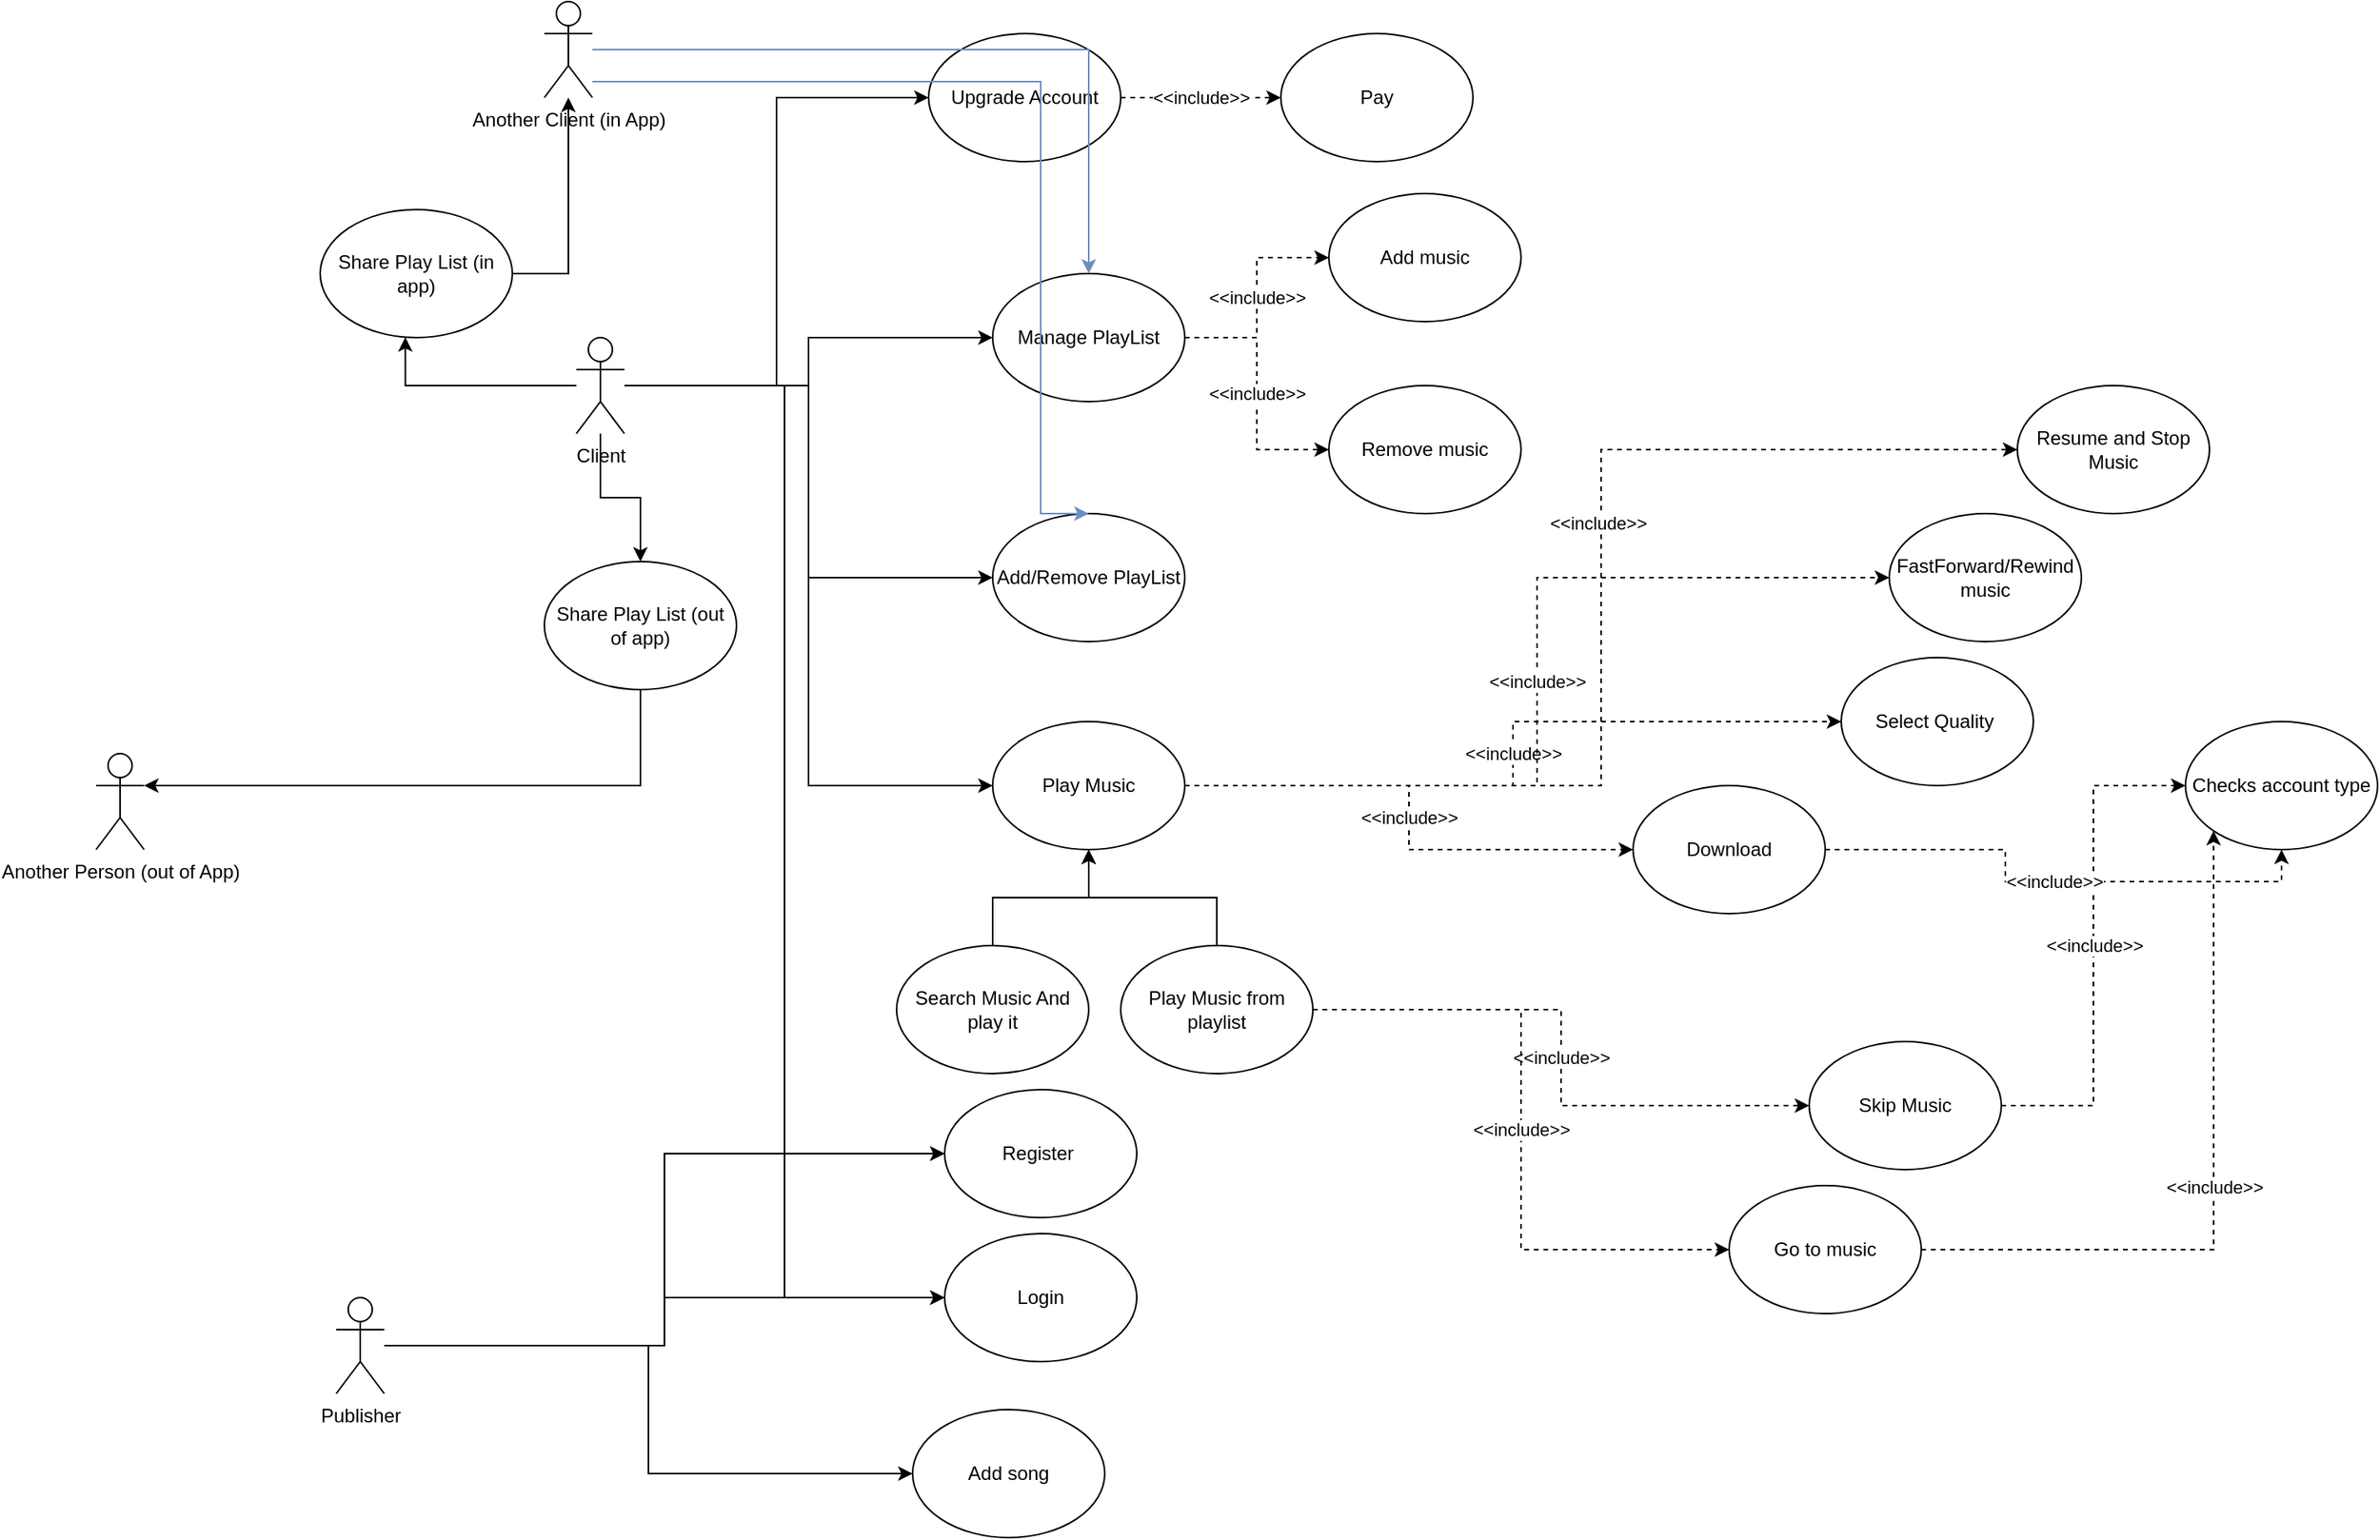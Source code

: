 <mxfile version="14.5.4" type="github">
  <diagram id="JMSu3cJSi2hTwxDdmqPx" name="Page-1">
    <mxGraphModel dx="2926" dy="2196" grid="1" gridSize="10" guides="1" tooltips="1" connect="1" arrows="1" fold="1" page="1" pageScale="1" pageWidth="850" pageHeight="1100" math="0" shadow="0">
      <root>
        <mxCell id="0" />
        <mxCell id="1" parent="0" />
        <mxCell id="86rAmTIcKEt4U7-xHO8E-5" style="edgeStyle=orthogonalEdgeStyle;rounded=0;orthogonalLoop=1;jettySize=auto;html=1;entryX=0;entryY=0.5;entryDx=0;entryDy=0;" edge="1" parent="1" source="86rAmTIcKEt4U7-xHO8E-1" target="86rAmTIcKEt4U7-xHO8E-4">
          <mxGeometry relative="1" as="geometry" />
        </mxCell>
        <mxCell id="86rAmTIcKEt4U7-xHO8E-9" style="edgeStyle=orthogonalEdgeStyle;rounded=0;orthogonalLoop=1;jettySize=auto;html=1;entryX=0;entryY=0.5;entryDx=0;entryDy=0;" edge="1" parent="1" source="86rAmTIcKEt4U7-xHO8E-1" target="86rAmTIcKEt4U7-xHO8E-8">
          <mxGeometry relative="1" as="geometry" />
        </mxCell>
        <mxCell id="86rAmTIcKEt4U7-xHO8E-17" style="edgeStyle=orthogonalEdgeStyle;rounded=0;orthogonalLoop=1;jettySize=auto;html=1;entryX=0;entryY=0.5;entryDx=0;entryDy=0;" edge="1" parent="1" source="86rAmTIcKEt4U7-xHO8E-1" target="86rAmTIcKEt4U7-xHO8E-16">
          <mxGeometry relative="1" as="geometry" />
        </mxCell>
        <mxCell id="86rAmTIcKEt4U7-xHO8E-31" style="edgeStyle=orthogonalEdgeStyle;rounded=0;orthogonalLoop=1;jettySize=auto;html=1;entryX=0;entryY=0.5;entryDx=0;entryDy=0;" edge="1" parent="1" source="86rAmTIcKEt4U7-xHO8E-1" target="86rAmTIcKEt4U7-xHO8E-30">
          <mxGeometry relative="1" as="geometry" />
        </mxCell>
        <mxCell id="86rAmTIcKEt4U7-xHO8E-33" style="edgeStyle=orthogonalEdgeStyle;rounded=0;orthogonalLoop=1;jettySize=auto;html=1;entryX=0;entryY=0.5;entryDx=0;entryDy=0;" edge="1" parent="1" source="86rAmTIcKEt4U7-xHO8E-1" target="86rAmTIcKEt4U7-xHO8E-32">
          <mxGeometry relative="1" as="geometry" />
        </mxCell>
        <mxCell id="86rAmTIcKEt4U7-xHO8E-53" style="edgeStyle=orthogonalEdgeStyle;rounded=0;orthogonalLoop=1;jettySize=auto;html=1;" edge="1" parent="1" source="86rAmTIcKEt4U7-xHO8E-1" target="86rAmTIcKEt4U7-xHO8E-52">
          <mxGeometry relative="1" as="geometry" />
        </mxCell>
        <mxCell id="86rAmTIcKEt4U7-xHO8E-63" style="edgeStyle=orthogonalEdgeStyle;rounded=0;orthogonalLoop=1;jettySize=auto;html=1;entryX=0.443;entryY=0.997;entryDx=0;entryDy=0;entryPerimeter=0;" edge="1" parent="1" source="86rAmTIcKEt4U7-xHO8E-1" target="86rAmTIcKEt4U7-xHO8E-51">
          <mxGeometry relative="1" as="geometry" />
        </mxCell>
        <mxCell id="86rAmTIcKEt4U7-xHO8E-72" style="edgeStyle=orthogonalEdgeStyle;rounded=0;orthogonalLoop=1;jettySize=auto;html=1;entryX=0;entryY=0.5;entryDx=0;entryDy=0;" edge="1" parent="1" source="86rAmTIcKEt4U7-xHO8E-1" target="86rAmTIcKEt4U7-xHO8E-71">
          <mxGeometry relative="1" as="geometry" />
        </mxCell>
        <mxCell id="86rAmTIcKEt4U7-xHO8E-1" value="Client" style="shape=umlActor;verticalLabelPosition=bottom;verticalAlign=top;html=1;outlineConnect=0;" vertex="1" parent="1">
          <mxGeometry x="150" y="120" width="30" height="60" as="geometry" />
        </mxCell>
        <mxCell id="86rAmTIcKEt4U7-xHO8E-7" style="edgeStyle=orthogonalEdgeStyle;rounded=0;orthogonalLoop=1;jettySize=auto;html=1;entryX=0;entryY=0.5;entryDx=0;entryDy=0;" edge="1" parent="1" source="86rAmTIcKEt4U7-xHO8E-3" target="86rAmTIcKEt4U7-xHO8E-4">
          <mxGeometry relative="1" as="geometry" />
        </mxCell>
        <mxCell id="86rAmTIcKEt4U7-xHO8E-70" style="edgeStyle=orthogonalEdgeStyle;rounded=0;orthogonalLoop=1;jettySize=auto;html=1;entryX=0;entryY=0.5;entryDx=0;entryDy=0;" edge="1" parent="1" source="86rAmTIcKEt4U7-xHO8E-3" target="86rAmTIcKEt4U7-xHO8E-69">
          <mxGeometry relative="1" as="geometry" />
        </mxCell>
        <mxCell id="86rAmTIcKEt4U7-xHO8E-73" style="edgeStyle=orthogonalEdgeStyle;rounded=0;orthogonalLoop=1;jettySize=auto;html=1;entryX=0;entryY=0.5;entryDx=0;entryDy=0;" edge="1" parent="1" source="86rAmTIcKEt4U7-xHO8E-3" target="86rAmTIcKEt4U7-xHO8E-71">
          <mxGeometry relative="1" as="geometry" />
        </mxCell>
        <mxCell id="86rAmTIcKEt4U7-xHO8E-3" value="Publisher" style="shape=umlActor;verticalLabelPosition=bottom;verticalAlign=top;html=1;outlineConnect=0;" vertex="1" parent="1">
          <mxGeometry y="720" width="30" height="60" as="geometry" />
        </mxCell>
        <mxCell id="86rAmTIcKEt4U7-xHO8E-4" value="Login" style="ellipse;whiteSpace=wrap;html=1;" vertex="1" parent="1">
          <mxGeometry x="380" y="680" width="120" height="80" as="geometry" />
        </mxCell>
        <mxCell id="86rAmTIcKEt4U7-xHO8E-12" value="&amp;lt;&amp;lt;include&amp;gt;&amp;gt;" style="edgeStyle=orthogonalEdgeStyle;rounded=0;orthogonalLoop=1;jettySize=auto;html=1;dashed=1;" edge="1" parent="1" source="86rAmTIcKEt4U7-xHO8E-8" target="86rAmTIcKEt4U7-xHO8E-10">
          <mxGeometry relative="1" as="geometry" />
        </mxCell>
        <mxCell id="86rAmTIcKEt4U7-xHO8E-8" value="Upgrade Account" style="ellipse;whiteSpace=wrap;html=1;" vertex="1" parent="1">
          <mxGeometry x="370" y="-70" width="120" height="80" as="geometry" />
        </mxCell>
        <mxCell id="86rAmTIcKEt4U7-xHO8E-10" value="Pay" style="ellipse;whiteSpace=wrap;html=1;" vertex="1" parent="1">
          <mxGeometry x="590" y="-70" width="120" height="80" as="geometry" />
        </mxCell>
        <mxCell id="86rAmTIcKEt4U7-xHO8E-27" value="&amp;lt;&amp;lt;include&amp;gt;&amp;gt;" style="edgeStyle=orthogonalEdgeStyle;rounded=0;orthogonalLoop=1;jettySize=auto;html=1;dashed=1;" edge="1" parent="1" source="86rAmTIcKEt4U7-xHO8E-16" target="86rAmTIcKEt4U7-xHO8E-25">
          <mxGeometry relative="1" as="geometry" />
        </mxCell>
        <mxCell id="86rAmTIcKEt4U7-xHO8E-29" value="&amp;lt;&amp;lt;include&amp;gt;&amp;gt;" style="edgeStyle=orthogonalEdgeStyle;rounded=0;orthogonalLoop=1;jettySize=auto;html=1;entryX=0;entryY=0.5;entryDx=0;entryDy=0;dashed=1;" edge="1" parent="1" source="86rAmTIcKEt4U7-xHO8E-16" target="86rAmTIcKEt4U7-xHO8E-28">
          <mxGeometry relative="1" as="geometry" />
        </mxCell>
        <mxCell id="86rAmTIcKEt4U7-xHO8E-16" value="Manage PlayList" style="ellipse;whiteSpace=wrap;html=1;" vertex="1" parent="1">
          <mxGeometry x="410" y="80" width="120" height="80" as="geometry" />
        </mxCell>
        <mxCell id="86rAmTIcKEt4U7-xHO8E-25" value="Add music" style="ellipse;whiteSpace=wrap;html=1;" vertex="1" parent="1">
          <mxGeometry x="620" y="30" width="120" height="80" as="geometry" />
        </mxCell>
        <mxCell id="86rAmTIcKEt4U7-xHO8E-28" value="Remove music" style="ellipse;whiteSpace=wrap;html=1;" vertex="1" parent="1">
          <mxGeometry x="620" y="150" width="120" height="80" as="geometry" />
        </mxCell>
        <mxCell id="86rAmTIcKEt4U7-xHO8E-30" value="Add/Remove PlayList" style="ellipse;whiteSpace=wrap;html=1;" vertex="1" parent="1">
          <mxGeometry x="410" y="230" width="120" height="80" as="geometry" />
        </mxCell>
        <mxCell id="86rAmTIcKEt4U7-xHO8E-35" style="edgeStyle=orthogonalEdgeStyle;rounded=0;orthogonalLoop=1;jettySize=auto;html=1;entryX=0;entryY=0.5;entryDx=0;entryDy=0;dashed=1;" edge="1" parent="1" source="86rAmTIcKEt4U7-xHO8E-32" target="86rAmTIcKEt4U7-xHO8E-34">
          <mxGeometry relative="1" as="geometry" />
        </mxCell>
        <mxCell id="86rAmTIcKEt4U7-xHO8E-46" value="&amp;lt;&amp;lt;include&amp;gt;&amp;gt;" style="edgeLabel;html=1;align=center;verticalAlign=middle;resizable=0;points=[];" vertex="1" connectable="0" parent="86rAmTIcKEt4U7-xHO8E-35">
          <mxGeometry x="0.162" y="2" relative="1" as="geometry">
            <mxPoint as="offset" />
          </mxGeometry>
        </mxCell>
        <mxCell id="86rAmTIcKEt4U7-xHO8E-68" value="&amp;lt;&amp;lt;include&amp;gt;&amp;gt;" style="edgeStyle=orthogonalEdgeStyle;rounded=0;orthogonalLoop=1;jettySize=auto;html=1;entryX=0;entryY=0.5;entryDx=0;entryDy=0;dashed=1;" edge="1" parent="1" source="86rAmTIcKEt4U7-xHO8E-32" target="86rAmTIcKEt4U7-xHO8E-67">
          <mxGeometry relative="1" as="geometry" />
        </mxCell>
        <mxCell id="86rAmTIcKEt4U7-xHO8E-80" value="&amp;lt;&amp;lt;include&amp;gt;&amp;gt;" style="edgeStyle=orthogonalEdgeStyle;rounded=0;orthogonalLoop=1;jettySize=auto;html=1;entryX=0;entryY=0.5;entryDx=0;entryDy=0;dashed=1;" edge="1" parent="1" source="86rAmTIcKEt4U7-xHO8E-32" target="86rAmTIcKEt4U7-xHO8E-78">
          <mxGeometry relative="1" as="geometry" />
        </mxCell>
        <mxCell id="86rAmTIcKEt4U7-xHO8E-82" value="&amp;lt;&amp;lt;include&amp;gt;&amp;gt;" style="edgeStyle=orthogonalEdgeStyle;rounded=0;orthogonalLoop=1;jettySize=auto;html=1;entryX=0;entryY=0.5;entryDx=0;entryDy=0;dashed=1;" edge="1" parent="1" source="86rAmTIcKEt4U7-xHO8E-32" target="86rAmTIcKEt4U7-xHO8E-81">
          <mxGeometry relative="1" as="geometry" />
        </mxCell>
        <mxCell id="86rAmTIcKEt4U7-xHO8E-32" value="Play Music" style="ellipse;whiteSpace=wrap;html=1;" vertex="1" parent="1">
          <mxGeometry x="410" y="360" width="120" height="80" as="geometry" />
        </mxCell>
        <mxCell id="86rAmTIcKEt4U7-xHO8E-34" value="Resume and Stop Music" style="ellipse;whiteSpace=wrap;html=1;" vertex="1" parent="1">
          <mxGeometry x="1050" y="150" width="120" height="80" as="geometry" />
        </mxCell>
        <mxCell id="86rAmTIcKEt4U7-xHO8E-39" value="&amp;lt;&amp;lt;include&amp;gt;&amp;gt;" style="edgeStyle=orthogonalEdgeStyle;rounded=0;orthogonalLoop=1;jettySize=auto;html=1;entryX=0;entryY=0.5;entryDx=0;entryDy=0;dashed=1;" edge="1" parent="1" source="86rAmTIcKEt4U7-xHO8E-36" target="86rAmTIcKEt4U7-xHO8E-38">
          <mxGeometry relative="1" as="geometry" />
        </mxCell>
        <mxCell id="86rAmTIcKEt4U7-xHO8E-36" value="Skip Music" style="ellipse;whiteSpace=wrap;html=1;" vertex="1" parent="1">
          <mxGeometry x="920" y="560" width="120" height="80" as="geometry" />
        </mxCell>
        <mxCell id="86rAmTIcKEt4U7-xHO8E-38" value="Checks account type" style="ellipse;whiteSpace=wrap;html=1;" vertex="1" parent="1">
          <mxGeometry x="1155" y="360" width="120" height="80" as="geometry" />
        </mxCell>
        <mxCell id="86rAmTIcKEt4U7-xHO8E-42" style="edgeStyle=orthogonalEdgeStyle;rounded=0;orthogonalLoop=1;jettySize=auto;html=1;entryX=0.5;entryY=1;entryDx=0;entryDy=0;" edge="1" parent="1" source="86rAmTIcKEt4U7-xHO8E-40" target="86rAmTIcKEt4U7-xHO8E-32">
          <mxGeometry relative="1" as="geometry" />
        </mxCell>
        <mxCell id="86rAmTIcKEt4U7-xHO8E-40" value="Search Music And play it" style="ellipse;whiteSpace=wrap;html=1;" vertex="1" parent="1">
          <mxGeometry x="350" y="500" width="120" height="80" as="geometry" />
        </mxCell>
        <mxCell id="86rAmTIcKEt4U7-xHO8E-43" style="edgeStyle=orthogonalEdgeStyle;rounded=0;orthogonalLoop=1;jettySize=auto;html=1;entryX=0.5;entryY=1;entryDx=0;entryDy=0;" edge="1" parent="1" source="86rAmTIcKEt4U7-xHO8E-41" target="86rAmTIcKEt4U7-xHO8E-32">
          <mxGeometry relative="1" as="geometry" />
        </mxCell>
        <mxCell id="86rAmTIcKEt4U7-xHO8E-84" value="&amp;lt;&amp;lt;include&amp;gt;&amp;gt;" style="edgeStyle=orthogonalEdgeStyle;rounded=0;orthogonalLoop=1;jettySize=auto;html=1;entryX=0;entryY=0.5;entryDx=0;entryDy=0;dashed=1;" edge="1" parent="1" source="86rAmTIcKEt4U7-xHO8E-41" target="86rAmTIcKEt4U7-xHO8E-36">
          <mxGeometry relative="1" as="geometry" />
        </mxCell>
        <mxCell id="86rAmTIcKEt4U7-xHO8E-85" value="&amp;lt;&amp;lt;include&amp;gt;&amp;gt;" style="edgeStyle=orthogonalEdgeStyle;rounded=0;orthogonalLoop=1;jettySize=auto;html=1;entryX=0;entryY=0.5;entryDx=0;entryDy=0;dashed=1;" edge="1" parent="1" source="86rAmTIcKEt4U7-xHO8E-41" target="86rAmTIcKEt4U7-xHO8E-83">
          <mxGeometry relative="1" as="geometry" />
        </mxCell>
        <mxCell id="86rAmTIcKEt4U7-xHO8E-41" value="Play Music from playlist" style="ellipse;whiteSpace=wrap;html=1;" vertex="1" parent="1">
          <mxGeometry x="490" y="500" width="120" height="80" as="geometry" />
        </mxCell>
        <mxCell id="86rAmTIcKEt4U7-xHO8E-65" style="edgeStyle=orthogonalEdgeStyle;rounded=0;orthogonalLoop=1;jettySize=auto;html=1;entryX=0.5;entryY=0;entryDx=0;entryDy=0;fillColor=#dae8fc;strokeColor=#6c8ebf;" edge="1" parent="1" source="86rAmTIcKEt4U7-xHO8E-49" target="86rAmTIcKEt4U7-xHO8E-16">
          <mxGeometry relative="1" as="geometry" />
        </mxCell>
        <mxCell id="86rAmTIcKEt4U7-xHO8E-66" style="edgeStyle=orthogonalEdgeStyle;rounded=0;orthogonalLoop=1;jettySize=auto;html=1;entryX=0.5;entryY=0;entryDx=0;entryDy=0;fillColor=#dae8fc;strokeColor=#6c8ebf;" edge="1" parent="1" source="86rAmTIcKEt4U7-xHO8E-49" target="86rAmTIcKEt4U7-xHO8E-30">
          <mxGeometry relative="1" as="geometry">
            <Array as="points">
              <mxPoint x="440" y="-40" />
              <mxPoint x="440" y="230" />
            </Array>
          </mxGeometry>
        </mxCell>
        <mxCell id="86rAmTIcKEt4U7-xHO8E-49" value="Another Client (in App)" style="shape=umlActor;verticalLabelPosition=bottom;verticalAlign=top;html=1;outlineConnect=0;" vertex="1" parent="1">
          <mxGeometry x="130" y="-90" width="30" height="60" as="geometry" />
        </mxCell>
        <mxCell id="86rAmTIcKEt4U7-xHO8E-50" value="Another Person (out of App)" style="shape=umlActor;verticalLabelPosition=bottom;verticalAlign=top;html=1;outlineConnect=0;" vertex="1" parent="1">
          <mxGeometry x="-150" y="380" width="30" height="60" as="geometry" />
        </mxCell>
        <mxCell id="86rAmTIcKEt4U7-xHO8E-64" style="edgeStyle=orthogonalEdgeStyle;rounded=0;orthogonalLoop=1;jettySize=auto;html=1;" edge="1" parent="1" source="86rAmTIcKEt4U7-xHO8E-51" target="86rAmTIcKEt4U7-xHO8E-49">
          <mxGeometry relative="1" as="geometry" />
        </mxCell>
        <mxCell id="86rAmTIcKEt4U7-xHO8E-51" value="Share Play List (in app)" style="ellipse;whiteSpace=wrap;html=1;" vertex="1" parent="1">
          <mxGeometry x="-10" y="40" width="120" height="80" as="geometry" />
        </mxCell>
        <mxCell id="86rAmTIcKEt4U7-xHO8E-58" style="edgeStyle=orthogonalEdgeStyle;rounded=0;orthogonalLoop=1;jettySize=auto;html=1;entryX=1;entryY=0.333;entryDx=0;entryDy=0;entryPerimeter=0;" edge="1" parent="1" source="86rAmTIcKEt4U7-xHO8E-52" target="86rAmTIcKEt4U7-xHO8E-50">
          <mxGeometry relative="1" as="geometry">
            <Array as="points">
              <mxPoint x="190" y="400" />
            </Array>
          </mxGeometry>
        </mxCell>
        <mxCell id="86rAmTIcKEt4U7-xHO8E-52" value="Share Play List (out of app)" style="ellipse;whiteSpace=wrap;html=1;" vertex="1" parent="1">
          <mxGeometry x="130" y="260" width="120" height="80" as="geometry" />
        </mxCell>
        <mxCell id="86rAmTIcKEt4U7-xHO8E-67" value="Select Quality&amp;nbsp;" style="ellipse;whiteSpace=wrap;html=1;" vertex="1" parent="1">
          <mxGeometry x="940" y="320" width="120" height="80" as="geometry" />
        </mxCell>
        <mxCell id="86rAmTIcKEt4U7-xHO8E-69" value="Add song" style="ellipse;whiteSpace=wrap;html=1;" vertex="1" parent="1">
          <mxGeometry x="360" y="790" width="120" height="80" as="geometry" />
        </mxCell>
        <mxCell id="86rAmTIcKEt4U7-xHO8E-71" value="Register&amp;nbsp;" style="ellipse;whiteSpace=wrap;html=1;" vertex="1" parent="1">
          <mxGeometry x="380" y="590" width="120" height="80" as="geometry" />
        </mxCell>
        <mxCell id="86rAmTIcKEt4U7-xHO8E-79" value="&amp;lt;&amp;lt;include&amp;gt;&amp;gt;" style="edgeStyle=orthogonalEdgeStyle;rounded=0;orthogonalLoop=1;jettySize=auto;html=1;entryX=0.5;entryY=1;entryDx=0;entryDy=0;dashed=1;" edge="1" parent="1" source="86rAmTIcKEt4U7-xHO8E-78" target="86rAmTIcKEt4U7-xHO8E-38">
          <mxGeometry relative="1" as="geometry" />
        </mxCell>
        <mxCell id="86rAmTIcKEt4U7-xHO8E-78" value="Download" style="ellipse;whiteSpace=wrap;html=1;" vertex="1" parent="1">
          <mxGeometry x="810" y="400" width="120" height="80" as="geometry" />
        </mxCell>
        <mxCell id="86rAmTIcKEt4U7-xHO8E-81" value="FastForward/Rewind music" style="ellipse;whiteSpace=wrap;html=1;" vertex="1" parent="1">
          <mxGeometry x="970" y="230" width="120" height="80" as="geometry" />
        </mxCell>
        <mxCell id="86rAmTIcKEt4U7-xHO8E-86" value="&amp;lt;&amp;lt;include&amp;gt;&amp;gt;" style="edgeStyle=orthogonalEdgeStyle;rounded=0;orthogonalLoop=1;jettySize=auto;html=1;entryX=0;entryY=1;entryDx=0;entryDy=0;dashed=1;" edge="1" parent="1" source="86rAmTIcKEt4U7-xHO8E-83" target="86rAmTIcKEt4U7-xHO8E-38">
          <mxGeometry relative="1" as="geometry" />
        </mxCell>
        <mxCell id="86rAmTIcKEt4U7-xHO8E-83" value="Go to music" style="ellipse;whiteSpace=wrap;html=1;" vertex="1" parent="1">
          <mxGeometry x="870" y="650" width="120" height="80" as="geometry" />
        </mxCell>
      </root>
    </mxGraphModel>
  </diagram>
</mxfile>
